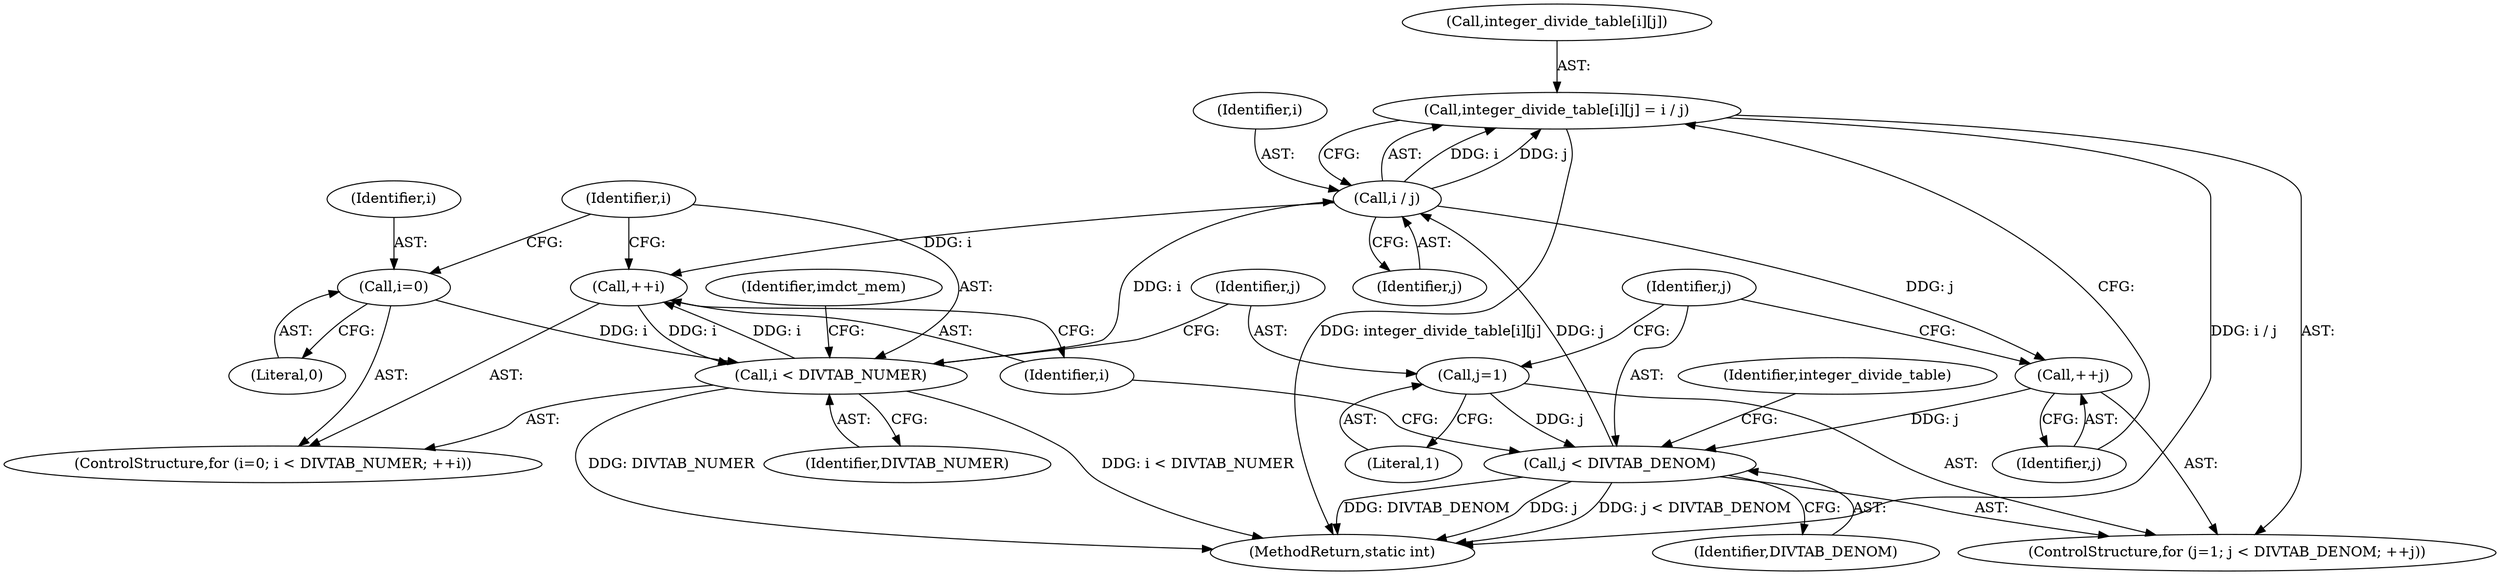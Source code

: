 digraph "0_stb_98fdfc6df88b1e34a736d5e126e6c8139c8de1a6_2@array" {
"1003505" [label="(Call,integer_divide_table[i][j] = i / j)"];
"1003511" [label="(Call,i / j)"];
"1003491" [label="(Call,i < DIVTAB_NUMER)"];
"1003488" [label="(Call,i=0)"];
"1003494" [label="(Call,++i)"];
"1003500" [label="(Call,j < DIVTAB_DENOM)"];
"1003497" [label="(Call,j=1)"];
"1003503" [label="(Call,++j)"];
"1003512" [label="(Identifier,i)"];
"1003517" [label="(Identifier,imdct_mem)"];
"1003499" [label="(Literal,1)"];
"1003490" [label="(Literal,0)"];
"1003488" [label="(Call,i=0)"];
"1003493" [label="(Identifier,DIVTAB_NUMER)"];
"1003506" [label="(Call,integer_divide_table[i][j])"];
"1003492" [label="(Identifier,i)"];
"1003502" [label="(Identifier,DIVTAB_DENOM)"];
"1003496" [label="(ControlStructure,for (j=1; j < DIVTAB_DENOM; ++j))"];
"1003504" [label="(Identifier,j)"];
"1003487" [label="(ControlStructure,for (i=0; i < DIVTAB_NUMER; ++i))"];
"1003497" [label="(Call,j=1)"];
"1003491" [label="(Call,i < DIVTAB_NUMER)"];
"1003500" [label="(Call,j < DIVTAB_DENOM)"];
"1003505" [label="(Call,integer_divide_table[i][j] = i / j)"];
"1003498" [label="(Identifier,j)"];
"1003688" [label="(MethodReturn,static int)"];
"1003494" [label="(Call,++i)"];
"1003501" [label="(Identifier,j)"];
"1003511" [label="(Call,i / j)"];
"1003513" [label="(Identifier,j)"];
"1003489" [label="(Identifier,i)"];
"1003508" [label="(Identifier,integer_divide_table)"];
"1003503" [label="(Call,++j)"];
"1003495" [label="(Identifier,i)"];
"1003505" -> "1003496"  [label="AST: "];
"1003505" -> "1003511"  [label="CFG: "];
"1003506" -> "1003505"  [label="AST: "];
"1003511" -> "1003505"  [label="AST: "];
"1003504" -> "1003505"  [label="CFG: "];
"1003505" -> "1003688"  [label="DDG: integer_divide_table[i][j]"];
"1003505" -> "1003688"  [label="DDG: i / j"];
"1003511" -> "1003505"  [label="DDG: i"];
"1003511" -> "1003505"  [label="DDG: j"];
"1003511" -> "1003513"  [label="CFG: "];
"1003512" -> "1003511"  [label="AST: "];
"1003513" -> "1003511"  [label="AST: "];
"1003511" -> "1003494"  [label="DDG: i"];
"1003511" -> "1003503"  [label="DDG: j"];
"1003491" -> "1003511"  [label="DDG: i"];
"1003500" -> "1003511"  [label="DDG: j"];
"1003491" -> "1003487"  [label="AST: "];
"1003491" -> "1003493"  [label="CFG: "];
"1003492" -> "1003491"  [label="AST: "];
"1003493" -> "1003491"  [label="AST: "];
"1003498" -> "1003491"  [label="CFG: "];
"1003517" -> "1003491"  [label="CFG: "];
"1003491" -> "1003688"  [label="DDG: DIVTAB_NUMER"];
"1003491" -> "1003688"  [label="DDG: i < DIVTAB_NUMER"];
"1003488" -> "1003491"  [label="DDG: i"];
"1003494" -> "1003491"  [label="DDG: i"];
"1003491" -> "1003494"  [label="DDG: i"];
"1003488" -> "1003487"  [label="AST: "];
"1003488" -> "1003490"  [label="CFG: "];
"1003489" -> "1003488"  [label="AST: "];
"1003490" -> "1003488"  [label="AST: "];
"1003492" -> "1003488"  [label="CFG: "];
"1003494" -> "1003487"  [label="AST: "];
"1003494" -> "1003495"  [label="CFG: "];
"1003495" -> "1003494"  [label="AST: "];
"1003492" -> "1003494"  [label="CFG: "];
"1003500" -> "1003496"  [label="AST: "];
"1003500" -> "1003502"  [label="CFG: "];
"1003501" -> "1003500"  [label="AST: "];
"1003502" -> "1003500"  [label="AST: "];
"1003508" -> "1003500"  [label="CFG: "];
"1003495" -> "1003500"  [label="CFG: "];
"1003500" -> "1003688"  [label="DDG: j < DIVTAB_DENOM"];
"1003500" -> "1003688"  [label="DDG: DIVTAB_DENOM"];
"1003500" -> "1003688"  [label="DDG: j"];
"1003497" -> "1003500"  [label="DDG: j"];
"1003503" -> "1003500"  [label="DDG: j"];
"1003497" -> "1003496"  [label="AST: "];
"1003497" -> "1003499"  [label="CFG: "];
"1003498" -> "1003497"  [label="AST: "];
"1003499" -> "1003497"  [label="AST: "];
"1003501" -> "1003497"  [label="CFG: "];
"1003503" -> "1003496"  [label="AST: "];
"1003503" -> "1003504"  [label="CFG: "];
"1003504" -> "1003503"  [label="AST: "];
"1003501" -> "1003503"  [label="CFG: "];
}
